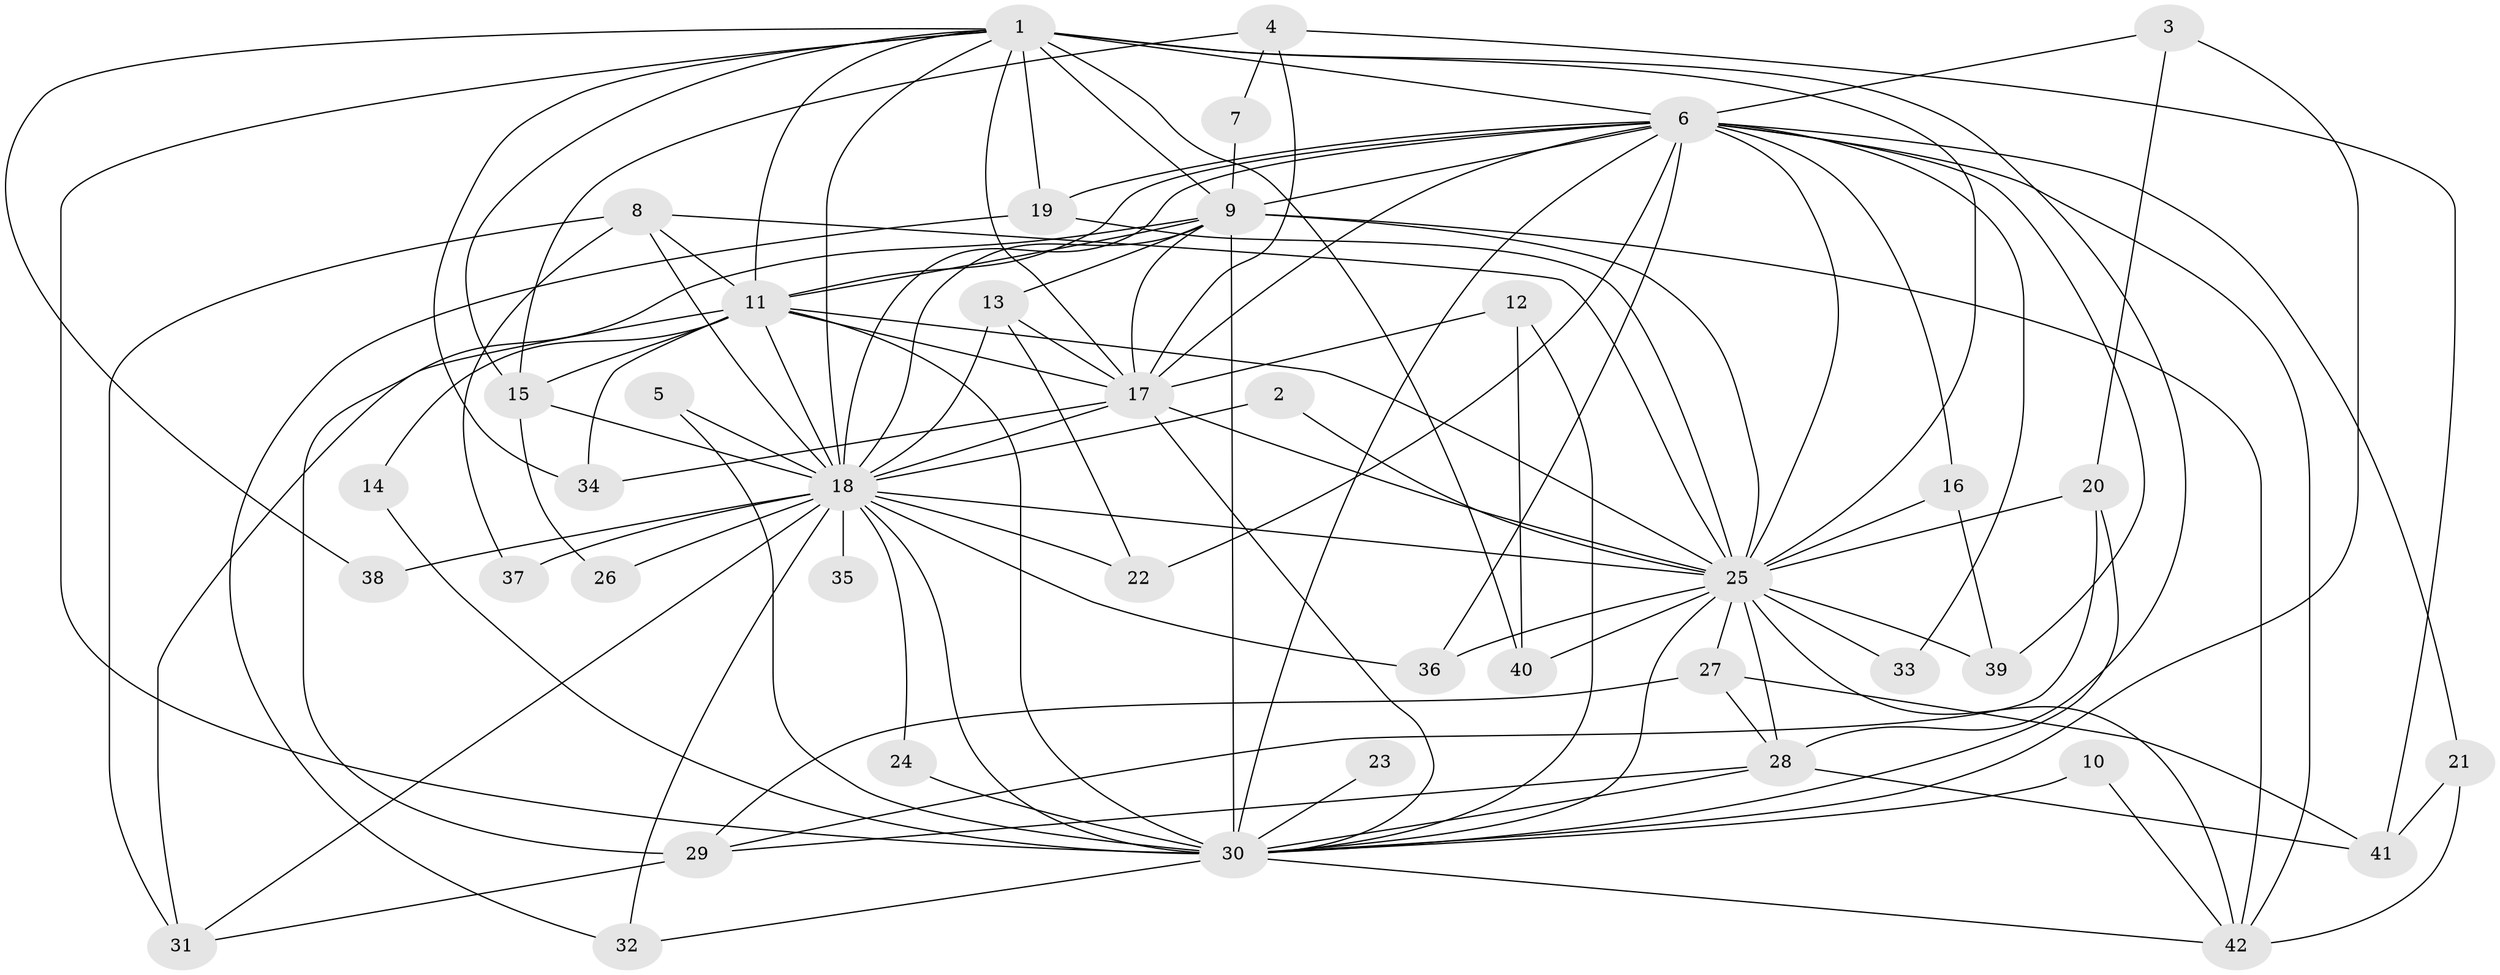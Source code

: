 // original degree distribution, {15: 0.024096385542168676, 14: 0.012048192771084338, 16: 0.012048192771084338, 13: 0.012048192771084338, 22: 0.012048192771084338, 20: 0.012048192771084338, 25: 0.012048192771084338, 19: 0.012048192771084338, 27: 0.012048192771084338, 2: 0.5421686746987951, 5: 0.03614457831325301, 3: 0.18072289156626506, 6: 0.03614457831325301, 4: 0.08433734939759036}
// Generated by graph-tools (version 1.1) at 2025/36/03/04/25 23:36:36]
// undirected, 42 vertices, 114 edges
graph export_dot {
  node [color=gray90,style=filled];
  1;
  2;
  3;
  4;
  5;
  6;
  7;
  8;
  9;
  10;
  11;
  12;
  13;
  14;
  15;
  16;
  17;
  18;
  19;
  20;
  21;
  22;
  23;
  24;
  25;
  26;
  27;
  28;
  29;
  30;
  31;
  32;
  33;
  34;
  35;
  36;
  37;
  38;
  39;
  40;
  41;
  42;
  1 -- 6 [weight=4.0];
  1 -- 9 [weight=2.0];
  1 -- 11 [weight=3.0];
  1 -- 15 [weight=1.0];
  1 -- 17 [weight=3.0];
  1 -- 18 [weight=2.0];
  1 -- 19 [weight=2.0];
  1 -- 25 [weight=4.0];
  1 -- 28 [weight=1.0];
  1 -- 30 [weight=2.0];
  1 -- 34 [weight=1.0];
  1 -- 38 [weight=1.0];
  1 -- 40 [weight=1.0];
  2 -- 18 [weight=1.0];
  2 -- 25 [weight=1.0];
  3 -- 6 [weight=1.0];
  3 -- 20 [weight=1.0];
  3 -- 30 [weight=1.0];
  4 -- 7 [weight=1.0];
  4 -- 15 [weight=1.0];
  4 -- 17 [weight=1.0];
  4 -- 41 [weight=1.0];
  5 -- 18 [weight=1.0];
  5 -- 30 [weight=1.0];
  6 -- 9 [weight=1.0];
  6 -- 11 [weight=1.0];
  6 -- 16 [weight=1.0];
  6 -- 17 [weight=1.0];
  6 -- 18 [weight=1.0];
  6 -- 19 [weight=1.0];
  6 -- 21 [weight=1.0];
  6 -- 22 [weight=1.0];
  6 -- 25 [weight=2.0];
  6 -- 30 [weight=1.0];
  6 -- 33 [weight=2.0];
  6 -- 36 [weight=1.0];
  6 -- 39 [weight=1.0];
  6 -- 42 [weight=1.0];
  7 -- 9 [weight=1.0];
  8 -- 11 [weight=1.0];
  8 -- 18 [weight=2.0];
  8 -- 25 [weight=1.0];
  8 -- 31 [weight=1.0];
  8 -- 37 [weight=1.0];
  9 -- 11 [weight=1.0];
  9 -- 13 [weight=1.0];
  9 -- 17 [weight=1.0];
  9 -- 18 [weight=1.0];
  9 -- 25 [weight=2.0];
  9 -- 29 [weight=2.0];
  9 -- 30 [weight=2.0];
  9 -- 42 [weight=1.0];
  10 -- 30 [weight=1.0];
  10 -- 42 [weight=1.0];
  11 -- 14 [weight=1.0];
  11 -- 15 [weight=1.0];
  11 -- 17 [weight=1.0];
  11 -- 18 [weight=2.0];
  11 -- 25 [weight=3.0];
  11 -- 30 [weight=3.0];
  11 -- 31 [weight=1.0];
  11 -- 34 [weight=1.0];
  12 -- 17 [weight=1.0];
  12 -- 30 [weight=2.0];
  12 -- 40 [weight=1.0];
  13 -- 17 [weight=1.0];
  13 -- 18 [weight=1.0];
  13 -- 22 [weight=1.0];
  14 -- 30 [weight=1.0];
  15 -- 18 [weight=1.0];
  15 -- 26 [weight=1.0];
  16 -- 25 [weight=1.0];
  16 -- 39 [weight=1.0];
  17 -- 18 [weight=1.0];
  17 -- 25 [weight=3.0];
  17 -- 30 [weight=1.0];
  17 -- 34 [weight=1.0];
  18 -- 22 [weight=1.0];
  18 -- 24 [weight=1.0];
  18 -- 25 [weight=2.0];
  18 -- 26 [weight=2.0];
  18 -- 30 [weight=1.0];
  18 -- 31 [weight=1.0];
  18 -- 32 [weight=1.0];
  18 -- 35 [weight=1.0];
  18 -- 36 [weight=1.0];
  18 -- 37 [weight=1.0];
  18 -- 38 [weight=1.0];
  19 -- 25 [weight=1.0];
  19 -- 32 [weight=1.0];
  20 -- 25 [weight=1.0];
  20 -- 29 [weight=1.0];
  20 -- 30 [weight=1.0];
  21 -- 41 [weight=1.0];
  21 -- 42 [weight=1.0];
  23 -- 30 [weight=1.0];
  24 -- 30 [weight=1.0];
  25 -- 27 [weight=1.0];
  25 -- 28 [weight=2.0];
  25 -- 30 [weight=2.0];
  25 -- 33 [weight=1.0];
  25 -- 36 [weight=1.0];
  25 -- 39 [weight=1.0];
  25 -- 40 [weight=1.0];
  25 -- 42 [weight=1.0];
  27 -- 28 [weight=1.0];
  27 -- 29 [weight=1.0];
  27 -- 41 [weight=1.0];
  28 -- 29 [weight=1.0];
  28 -- 30 [weight=1.0];
  28 -- 41 [weight=1.0];
  29 -- 31 [weight=1.0];
  30 -- 32 [weight=1.0];
  30 -- 42 [weight=1.0];
}
